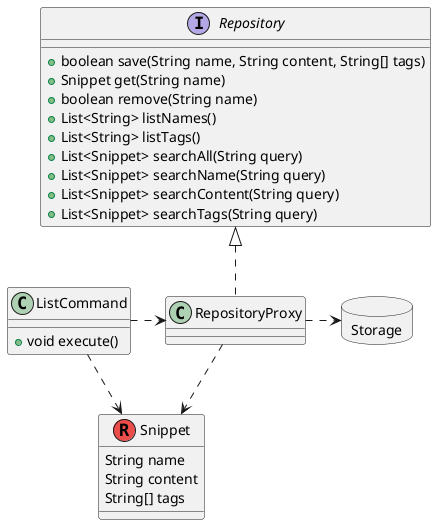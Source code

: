 @startuml

ListCommand .> RepositoryProxy
ListCommand .> Snippet

Repository <|.. RepositoryProxy
RepositoryProxy ..> Snippet

RepositoryProxy .> Storage

database Storage {
}

interface Repository {
    + boolean save(String name, String content, String[] tags)
    + Snippet get(String name)
    + boolean remove(String name)
    + List<String> listNames()
    + List<String> listTags()
    + List<Snippet> searchAll(String query)
    + List<Snippet> searchName(String query)
    + List<Snippet> searchContent(String query)
    + List<Snippet> searchTags(String query)
}

class RepositoryProxy

class  Snippet << (R, #eb4d4b) >> {
    String name
    String content
    String[] tags
}

class ListCommand {
    + void execute()
}

@enduml